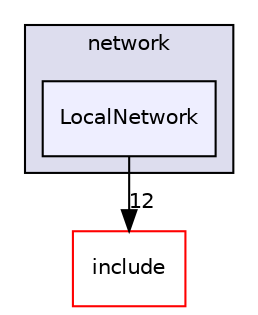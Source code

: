 digraph "/root/scrimmage/scrimmage/src/plugins/network/LocalNetwork" {
  compound=true
  node [ fontsize="10", fontname="Helvetica"];
  edge [ labelfontsize="10", labelfontname="Helvetica"];
  subgraph clusterdir_a947988000fb94fcb137b6a447a87bc1 {
    graph [ bgcolor="#ddddee", pencolor="black", label="network" fontname="Helvetica", fontsize="10", URL="dir_a947988000fb94fcb137b6a447a87bc1.html"]
  dir_5617b43c2f557bb6848b8fdf25f816bc [shape=box, label="LocalNetwork", style="filled", fillcolor="#eeeeff", pencolor="black", URL="dir_5617b43c2f557bb6848b8fdf25f816bc.html"];
  }
  dir_d44c64559bbebec7f509842c48db8b23 [shape=box label="include" fillcolor="white" style="filled" color="red" URL="dir_d44c64559bbebec7f509842c48db8b23.html"];
  dir_5617b43c2f557bb6848b8fdf25f816bc->dir_d44c64559bbebec7f509842c48db8b23 [headlabel="12", labeldistance=1.5 headhref="dir_000262_000004.html"];
}
